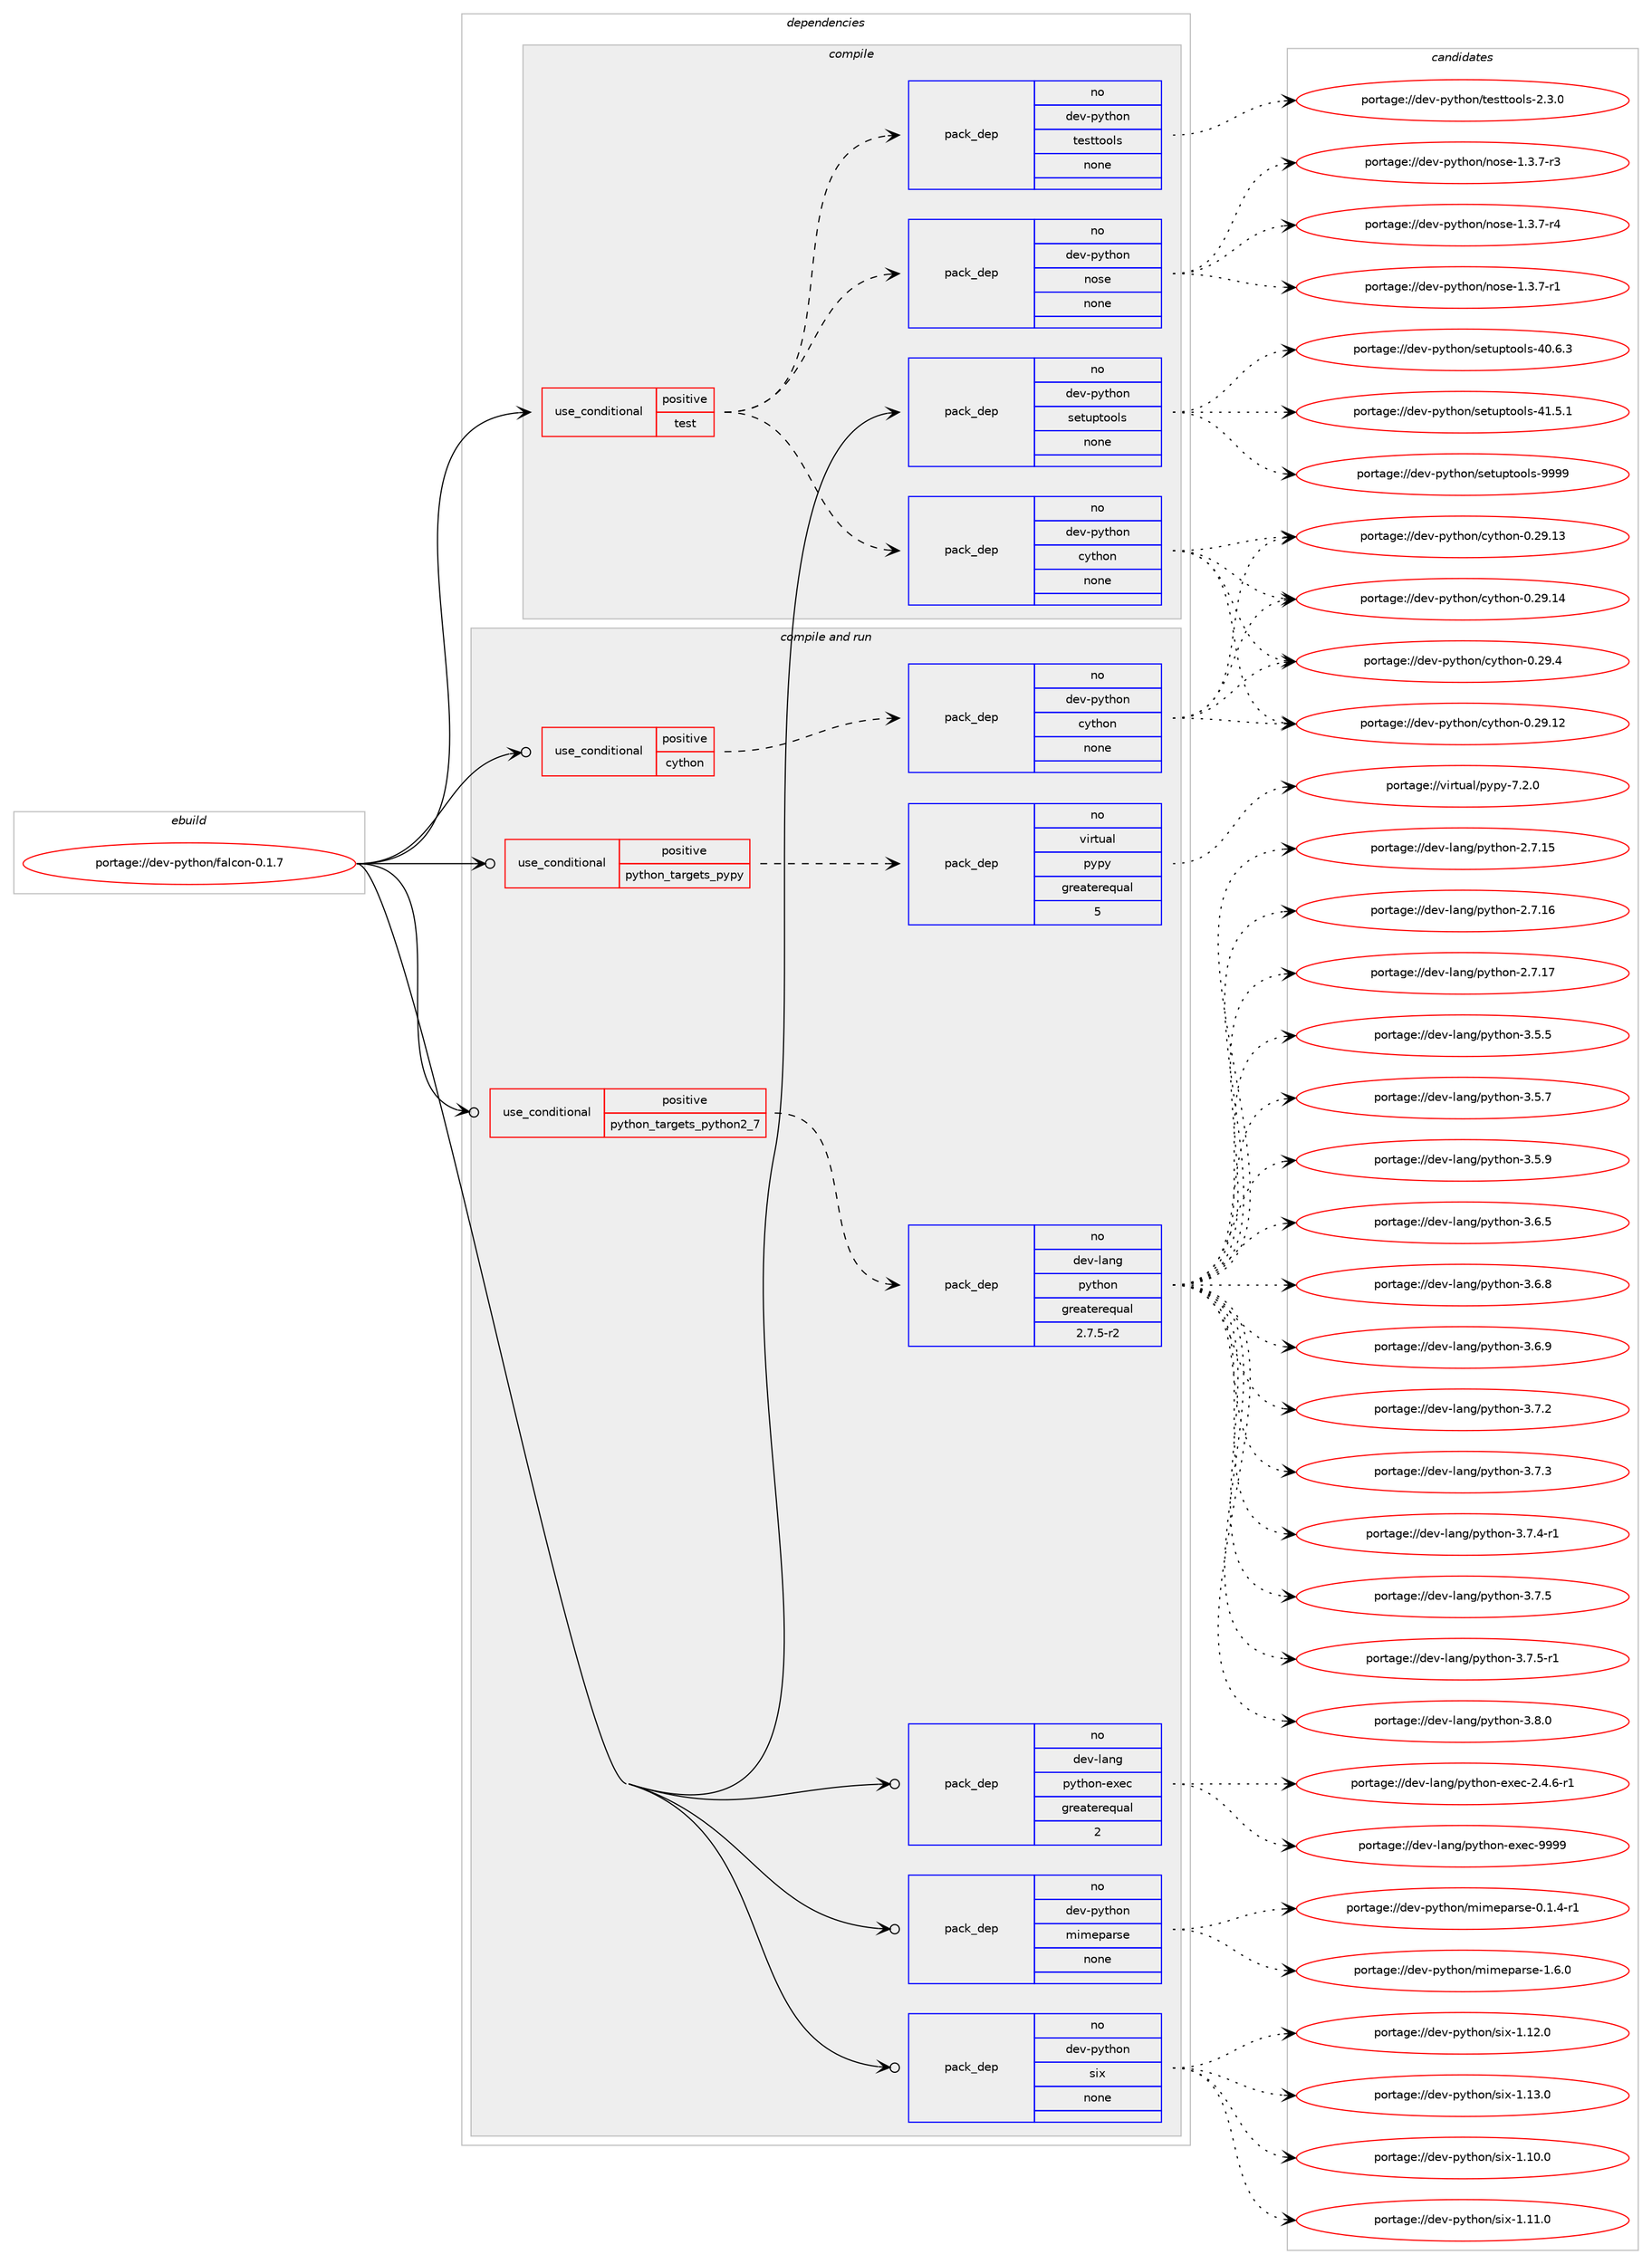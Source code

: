 digraph prolog {

# *************
# Graph options
# *************

newrank=true;
concentrate=true;
compound=true;
graph [rankdir=LR,fontname=Helvetica,fontsize=10,ranksep=1.5];#, ranksep=2.5, nodesep=0.2];
edge  [arrowhead=vee];
node  [fontname=Helvetica,fontsize=10];

# **********
# The ebuild
# **********

subgraph cluster_leftcol {
color=gray;
rank=same;
label=<<i>ebuild</i>>;
id [label="portage://dev-python/falcon-0.1.7", color=red, width=4, href="../dev-python/falcon-0.1.7.svg"];
}

# ****************
# The dependencies
# ****************

subgraph cluster_midcol {
color=gray;
label=<<i>dependencies</i>>;
subgraph cluster_compile {
fillcolor="#eeeeee";
style=filled;
label=<<i>compile</i>>;
subgraph cond28362 {
dependency138583 [label=<<TABLE BORDER="0" CELLBORDER="1" CELLSPACING="0" CELLPADDING="4"><TR><TD ROWSPAN="3" CELLPADDING="10">use_conditional</TD></TR><TR><TD>positive</TD></TR><TR><TD>test</TD></TR></TABLE>>, shape=none, color=red];
subgraph pack106905 {
dependency138584 [label=<<TABLE BORDER="0" CELLBORDER="1" CELLSPACING="0" CELLPADDING="4" WIDTH="220"><TR><TD ROWSPAN="6" CELLPADDING="30">pack_dep</TD></TR><TR><TD WIDTH="110">no</TD></TR><TR><TD>dev-python</TD></TR><TR><TD>cython</TD></TR><TR><TD>none</TD></TR><TR><TD></TD></TR></TABLE>>, shape=none, color=blue];
}
dependency138583:e -> dependency138584:w [weight=20,style="dashed",arrowhead="vee"];
subgraph pack106906 {
dependency138585 [label=<<TABLE BORDER="0" CELLBORDER="1" CELLSPACING="0" CELLPADDING="4" WIDTH="220"><TR><TD ROWSPAN="6" CELLPADDING="30">pack_dep</TD></TR><TR><TD WIDTH="110">no</TD></TR><TR><TD>dev-python</TD></TR><TR><TD>nose</TD></TR><TR><TD>none</TD></TR><TR><TD></TD></TR></TABLE>>, shape=none, color=blue];
}
dependency138583:e -> dependency138585:w [weight=20,style="dashed",arrowhead="vee"];
subgraph pack106907 {
dependency138586 [label=<<TABLE BORDER="0" CELLBORDER="1" CELLSPACING="0" CELLPADDING="4" WIDTH="220"><TR><TD ROWSPAN="6" CELLPADDING="30">pack_dep</TD></TR><TR><TD WIDTH="110">no</TD></TR><TR><TD>dev-python</TD></TR><TR><TD>testtools</TD></TR><TR><TD>none</TD></TR><TR><TD></TD></TR></TABLE>>, shape=none, color=blue];
}
dependency138583:e -> dependency138586:w [weight=20,style="dashed",arrowhead="vee"];
}
id:e -> dependency138583:w [weight=20,style="solid",arrowhead="vee"];
subgraph pack106908 {
dependency138587 [label=<<TABLE BORDER="0" CELLBORDER="1" CELLSPACING="0" CELLPADDING="4" WIDTH="220"><TR><TD ROWSPAN="6" CELLPADDING="30">pack_dep</TD></TR><TR><TD WIDTH="110">no</TD></TR><TR><TD>dev-python</TD></TR><TR><TD>setuptools</TD></TR><TR><TD>none</TD></TR><TR><TD></TD></TR></TABLE>>, shape=none, color=blue];
}
id:e -> dependency138587:w [weight=20,style="solid",arrowhead="vee"];
}
subgraph cluster_compileandrun {
fillcolor="#eeeeee";
style=filled;
label=<<i>compile and run</i>>;
subgraph cond28363 {
dependency138588 [label=<<TABLE BORDER="0" CELLBORDER="1" CELLSPACING="0" CELLPADDING="4"><TR><TD ROWSPAN="3" CELLPADDING="10">use_conditional</TD></TR><TR><TD>positive</TD></TR><TR><TD>cython</TD></TR></TABLE>>, shape=none, color=red];
subgraph pack106909 {
dependency138589 [label=<<TABLE BORDER="0" CELLBORDER="1" CELLSPACING="0" CELLPADDING="4" WIDTH="220"><TR><TD ROWSPAN="6" CELLPADDING="30">pack_dep</TD></TR><TR><TD WIDTH="110">no</TD></TR><TR><TD>dev-python</TD></TR><TR><TD>cython</TD></TR><TR><TD>none</TD></TR><TR><TD></TD></TR></TABLE>>, shape=none, color=blue];
}
dependency138588:e -> dependency138589:w [weight=20,style="dashed",arrowhead="vee"];
}
id:e -> dependency138588:w [weight=20,style="solid",arrowhead="odotvee"];
subgraph cond28364 {
dependency138590 [label=<<TABLE BORDER="0" CELLBORDER="1" CELLSPACING="0" CELLPADDING="4"><TR><TD ROWSPAN="3" CELLPADDING="10">use_conditional</TD></TR><TR><TD>positive</TD></TR><TR><TD>python_targets_pypy</TD></TR></TABLE>>, shape=none, color=red];
subgraph pack106910 {
dependency138591 [label=<<TABLE BORDER="0" CELLBORDER="1" CELLSPACING="0" CELLPADDING="4" WIDTH="220"><TR><TD ROWSPAN="6" CELLPADDING="30">pack_dep</TD></TR><TR><TD WIDTH="110">no</TD></TR><TR><TD>virtual</TD></TR><TR><TD>pypy</TD></TR><TR><TD>greaterequal</TD></TR><TR><TD>5</TD></TR></TABLE>>, shape=none, color=blue];
}
dependency138590:e -> dependency138591:w [weight=20,style="dashed",arrowhead="vee"];
}
id:e -> dependency138590:w [weight=20,style="solid",arrowhead="odotvee"];
subgraph cond28365 {
dependency138592 [label=<<TABLE BORDER="0" CELLBORDER="1" CELLSPACING="0" CELLPADDING="4"><TR><TD ROWSPAN="3" CELLPADDING="10">use_conditional</TD></TR><TR><TD>positive</TD></TR><TR><TD>python_targets_python2_7</TD></TR></TABLE>>, shape=none, color=red];
subgraph pack106911 {
dependency138593 [label=<<TABLE BORDER="0" CELLBORDER="1" CELLSPACING="0" CELLPADDING="4" WIDTH="220"><TR><TD ROWSPAN="6" CELLPADDING="30">pack_dep</TD></TR><TR><TD WIDTH="110">no</TD></TR><TR><TD>dev-lang</TD></TR><TR><TD>python</TD></TR><TR><TD>greaterequal</TD></TR><TR><TD>2.7.5-r2</TD></TR></TABLE>>, shape=none, color=blue];
}
dependency138592:e -> dependency138593:w [weight=20,style="dashed",arrowhead="vee"];
}
id:e -> dependency138592:w [weight=20,style="solid",arrowhead="odotvee"];
subgraph pack106912 {
dependency138594 [label=<<TABLE BORDER="0" CELLBORDER="1" CELLSPACING="0" CELLPADDING="4" WIDTH="220"><TR><TD ROWSPAN="6" CELLPADDING="30">pack_dep</TD></TR><TR><TD WIDTH="110">no</TD></TR><TR><TD>dev-lang</TD></TR><TR><TD>python-exec</TD></TR><TR><TD>greaterequal</TD></TR><TR><TD>2</TD></TR></TABLE>>, shape=none, color=blue];
}
id:e -> dependency138594:w [weight=20,style="solid",arrowhead="odotvee"];
subgraph pack106913 {
dependency138595 [label=<<TABLE BORDER="0" CELLBORDER="1" CELLSPACING="0" CELLPADDING="4" WIDTH="220"><TR><TD ROWSPAN="6" CELLPADDING="30">pack_dep</TD></TR><TR><TD WIDTH="110">no</TD></TR><TR><TD>dev-python</TD></TR><TR><TD>mimeparse</TD></TR><TR><TD>none</TD></TR><TR><TD></TD></TR></TABLE>>, shape=none, color=blue];
}
id:e -> dependency138595:w [weight=20,style="solid",arrowhead="odotvee"];
subgraph pack106914 {
dependency138596 [label=<<TABLE BORDER="0" CELLBORDER="1" CELLSPACING="0" CELLPADDING="4" WIDTH="220"><TR><TD ROWSPAN="6" CELLPADDING="30">pack_dep</TD></TR><TR><TD WIDTH="110">no</TD></TR><TR><TD>dev-python</TD></TR><TR><TD>six</TD></TR><TR><TD>none</TD></TR><TR><TD></TD></TR></TABLE>>, shape=none, color=blue];
}
id:e -> dependency138596:w [weight=20,style="solid",arrowhead="odotvee"];
}
subgraph cluster_run {
fillcolor="#eeeeee";
style=filled;
label=<<i>run</i>>;
}
}

# **************
# The candidates
# **************

subgraph cluster_choices {
rank=same;
color=gray;
label=<<i>candidates</i>>;

subgraph choice106905 {
color=black;
nodesep=1;
choiceportage1001011184511212111610411111047991211161041111104548465057464950 [label="portage://dev-python/cython-0.29.12", color=red, width=4,href="../dev-python/cython-0.29.12.svg"];
choiceportage1001011184511212111610411111047991211161041111104548465057464951 [label="portage://dev-python/cython-0.29.13", color=red, width=4,href="../dev-python/cython-0.29.13.svg"];
choiceportage1001011184511212111610411111047991211161041111104548465057464952 [label="portage://dev-python/cython-0.29.14", color=red, width=4,href="../dev-python/cython-0.29.14.svg"];
choiceportage10010111845112121116104111110479912111610411111045484650574652 [label="portage://dev-python/cython-0.29.4", color=red, width=4,href="../dev-python/cython-0.29.4.svg"];
dependency138584:e -> choiceportage1001011184511212111610411111047991211161041111104548465057464950:w [style=dotted,weight="100"];
dependency138584:e -> choiceportage1001011184511212111610411111047991211161041111104548465057464951:w [style=dotted,weight="100"];
dependency138584:e -> choiceportage1001011184511212111610411111047991211161041111104548465057464952:w [style=dotted,weight="100"];
dependency138584:e -> choiceportage10010111845112121116104111110479912111610411111045484650574652:w [style=dotted,weight="100"];
}
subgraph choice106906 {
color=black;
nodesep=1;
choiceportage10010111845112121116104111110471101111151014549465146554511449 [label="portage://dev-python/nose-1.3.7-r1", color=red, width=4,href="../dev-python/nose-1.3.7-r1.svg"];
choiceportage10010111845112121116104111110471101111151014549465146554511451 [label="portage://dev-python/nose-1.3.7-r3", color=red, width=4,href="../dev-python/nose-1.3.7-r3.svg"];
choiceportage10010111845112121116104111110471101111151014549465146554511452 [label="portage://dev-python/nose-1.3.7-r4", color=red, width=4,href="../dev-python/nose-1.3.7-r4.svg"];
dependency138585:e -> choiceportage10010111845112121116104111110471101111151014549465146554511449:w [style=dotted,weight="100"];
dependency138585:e -> choiceportage10010111845112121116104111110471101111151014549465146554511451:w [style=dotted,weight="100"];
dependency138585:e -> choiceportage10010111845112121116104111110471101111151014549465146554511452:w [style=dotted,weight="100"];
}
subgraph choice106907 {
color=black;
nodesep=1;
choiceportage1001011184511212111610411111047116101115116116111111108115455046514648 [label="portage://dev-python/testtools-2.3.0", color=red, width=4,href="../dev-python/testtools-2.3.0.svg"];
dependency138586:e -> choiceportage1001011184511212111610411111047116101115116116111111108115455046514648:w [style=dotted,weight="100"];
}
subgraph choice106908 {
color=black;
nodesep=1;
choiceportage100101118451121211161041111104711510111611711211611111110811545524846544651 [label="portage://dev-python/setuptools-40.6.3", color=red, width=4,href="../dev-python/setuptools-40.6.3.svg"];
choiceportage100101118451121211161041111104711510111611711211611111110811545524946534649 [label="portage://dev-python/setuptools-41.5.1", color=red, width=4,href="../dev-python/setuptools-41.5.1.svg"];
choiceportage10010111845112121116104111110471151011161171121161111111081154557575757 [label="portage://dev-python/setuptools-9999", color=red, width=4,href="../dev-python/setuptools-9999.svg"];
dependency138587:e -> choiceportage100101118451121211161041111104711510111611711211611111110811545524846544651:w [style=dotted,weight="100"];
dependency138587:e -> choiceportage100101118451121211161041111104711510111611711211611111110811545524946534649:w [style=dotted,weight="100"];
dependency138587:e -> choiceportage10010111845112121116104111110471151011161171121161111111081154557575757:w [style=dotted,weight="100"];
}
subgraph choice106909 {
color=black;
nodesep=1;
choiceportage1001011184511212111610411111047991211161041111104548465057464950 [label="portage://dev-python/cython-0.29.12", color=red, width=4,href="../dev-python/cython-0.29.12.svg"];
choiceportage1001011184511212111610411111047991211161041111104548465057464951 [label="portage://dev-python/cython-0.29.13", color=red, width=4,href="../dev-python/cython-0.29.13.svg"];
choiceportage1001011184511212111610411111047991211161041111104548465057464952 [label="portage://dev-python/cython-0.29.14", color=red, width=4,href="../dev-python/cython-0.29.14.svg"];
choiceportage10010111845112121116104111110479912111610411111045484650574652 [label="portage://dev-python/cython-0.29.4", color=red, width=4,href="../dev-python/cython-0.29.4.svg"];
dependency138589:e -> choiceportage1001011184511212111610411111047991211161041111104548465057464950:w [style=dotted,weight="100"];
dependency138589:e -> choiceportage1001011184511212111610411111047991211161041111104548465057464951:w [style=dotted,weight="100"];
dependency138589:e -> choiceportage1001011184511212111610411111047991211161041111104548465057464952:w [style=dotted,weight="100"];
dependency138589:e -> choiceportage10010111845112121116104111110479912111610411111045484650574652:w [style=dotted,weight="100"];
}
subgraph choice106910 {
color=black;
nodesep=1;
choiceportage1181051141161179710847112121112121455546504648 [label="portage://virtual/pypy-7.2.0", color=red, width=4,href="../virtual/pypy-7.2.0.svg"];
dependency138591:e -> choiceportage1181051141161179710847112121112121455546504648:w [style=dotted,weight="100"];
}
subgraph choice106911 {
color=black;
nodesep=1;
choiceportage10010111845108971101034711212111610411111045504655464953 [label="portage://dev-lang/python-2.7.15", color=red, width=4,href="../dev-lang/python-2.7.15.svg"];
choiceportage10010111845108971101034711212111610411111045504655464954 [label="portage://dev-lang/python-2.7.16", color=red, width=4,href="../dev-lang/python-2.7.16.svg"];
choiceportage10010111845108971101034711212111610411111045504655464955 [label="portage://dev-lang/python-2.7.17", color=red, width=4,href="../dev-lang/python-2.7.17.svg"];
choiceportage100101118451089711010347112121116104111110455146534653 [label="portage://dev-lang/python-3.5.5", color=red, width=4,href="../dev-lang/python-3.5.5.svg"];
choiceportage100101118451089711010347112121116104111110455146534655 [label="portage://dev-lang/python-3.5.7", color=red, width=4,href="../dev-lang/python-3.5.7.svg"];
choiceportage100101118451089711010347112121116104111110455146534657 [label="portage://dev-lang/python-3.5.9", color=red, width=4,href="../dev-lang/python-3.5.9.svg"];
choiceportage100101118451089711010347112121116104111110455146544653 [label="portage://dev-lang/python-3.6.5", color=red, width=4,href="../dev-lang/python-3.6.5.svg"];
choiceportage100101118451089711010347112121116104111110455146544656 [label="portage://dev-lang/python-3.6.8", color=red, width=4,href="../dev-lang/python-3.6.8.svg"];
choiceportage100101118451089711010347112121116104111110455146544657 [label="portage://dev-lang/python-3.6.9", color=red, width=4,href="../dev-lang/python-3.6.9.svg"];
choiceportage100101118451089711010347112121116104111110455146554650 [label="portage://dev-lang/python-3.7.2", color=red, width=4,href="../dev-lang/python-3.7.2.svg"];
choiceportage100101118451089711010347112121116104111110455146554651 [label="portage://dev-lang/python-3.7.3", color=red, width=4,href="../dev-lang/python-3.7.3.svg"];
choiceportage1001011184510897110103471121211161041111104551465546524511449 [label="portage://dev-lang/python-3.7.4-r1", color=red, width=4,href="../dev-lang/python-3.7.4-r1.svg"];
choiceportage100101118451089711010347112121116104111110455146554653 [label="portage://dev-lang/python-3.7.5", color=red, width=4,href="../dev-lang/python-3.7.5.svg"];
choiceportage1001011184510897110103471121211161041111104551465546534511449 [label="portage://dev-lang/python-3.7.5-r1", color=red, width=4,href="../dev-lang/python-3.7.5-r1.svg"];
choiceportage100101118451089711010347112121116104111110455146564648 [label="portage://dev-lang/python-3.8.0", color=red, width=4,href="../dev-lang/python-3.8.0.svg"];
dependency138593:e -> choiceportage10010111845108971101034711212111610411111045504655464953:w [style=dotted,weight="100"];
dependency138593:e -> choiceportage10010111845108971101034711212111610411111045504655464954:w [style=dotted,weight="100"];
dependency138593:e -> choiceportage10010111845108971101034711212111610411111045504655464955:w [style=dotted,weight="100"];
dependency138593:e -> choiceportage100101118451089711010347112121116104111110455146534653:w [style=dotted,weight="100"];
dependency138593:e -> choiceportage100101118451089711010347112121116104111110455146534655:w [style=dotted,weight="100"];
dependency138593:e -> choiceportage100101118451089711010347112121116104111110455146534657:w [style=dotted,weight="100"];
dependency138593:e -> choiceportage100101118451089711010347112121116104111110455146544653:w [style=dotted,weight="100"];
dependency138593:e -> choiceportage100101118451089711010347112121116104111110455146544656:w [style=dotted,weight="100"];
dependency138593:e -> choiceportage100101118451089711010347112121116104111110455146544657:w [style=dotted,weight="100"];
dependency138593:e -> choiceportage100101118451089711010347112121116104111110455146554650:w [style=dotted,weight="100"];
dependency138593:e -> choiceportage100101118451089711010347112121116104111110455146554651:w [style=dotted,weight="100"];
dependency138593:e -> choiceportage1001011184510897110103471121211161041111104551465546524511449:w [style=dotted,weight="100"];
dependency138593:e -> choiceportage100101118451089711010347112121116104111110455146554653:w [style=dotted,weight="100"];
dependency138593:e -> choiceportage1001011184510897110103471121211161041111104551465546534511449:w [style=dotted,weight="100"];
dependency138593:e -> choiceportage100101118451089711010347112121116104111110455146564648:w [style=dotted,weight="100"];
}
subgraph choice106912 {
color=black;
nodesep=1;
choiceportage10010111845108971101034711212111610411111045101120101994550465246544511449 [label="portage://dev-lang/python-exec-2.4.6-r1", color=red, width=4,href="../dev-lang/python-exec-2.4.6-r1.svg"];
choiceportage10010111845108971101034711212111610411111045101120101994557575757 [label="portage://dev-lang/python-exec-9999", color=red, width=4,href="../dev-lang/python-exec-9999.svg"];
dependency138594:e -> choiceportage10010111845108971101034711212111610411111045101120101994550465246544511449:w [style=dotted,weight="100"];
dependency138594:e -> choiceportage10010111845108971101034711212111610411111045101120101994557575757:w [style=dotted,weight="100"];
}
subgraph choice106913 {
color=black;
nodesep=1;
choiceportage1001011184511212111610411111047109105109101112971141151014548464946524511449 [label="portage://dev-python/mimeparse-0.1.4-r1", color=red, width=4,href="../dev-python/mimeparse-0.1.4-r1.svg"];
choiceportage100101118451121211161041111104710910510910111297114115101454946544648 [label="portage://dev-python/mimeparse-1.6.0", color=red, width=4,href="../dev-python/mimeparse-1.6.0.svg"];
dependency138595:e -> choiceportage1001011184511212111610411111047109105109101112971141151014548464946524511449:w [style=dotted,weight="100"];
dependency138595:e -> choiceportage100101118451121211161041111104710910510910111297114115101454946544648:w [style=dotted,weight="100"];
}
subgraph choice106914 {
color=black;
nodesep=1;
choiceportage100101118451121211161041111104711510512045494649484648 [label="portage://dev-python/six-1.10.0", color=red, width=4,href="../dev-python/six-1.10.0.svg"];
choiceportage100101118451121211161041111104711510512045494649494648 [label="portage://dev-python/six-1.11.0", color=red, width=4,href="../dev-python/six-1.11.0.svg"];
choiceportage100101118451121211161041111104711510512045494649504648 [label="portage://dev-python/six-1.12.0", color=red, width=4,href="../dev-python/six-1.12.0.svg"];
choiceportage100101118451121211161041111104711510512045494649514648 [label="portage://dev-python/six-1.13.0", color=red, width=4,href="../dev-python/six-1.13.0.svg"];
dependency138596:e -> choiceportage100101118451121211161041111104711510512045494649484648:w [style=dotted,weight="100"];
dependency138596:e -> choiceportage100101118451121211161041111104711510512045494649494648:w [style=dotted,weight="100"];
dependency138596:e -> choiceportage100101118451121211161041111104711510512045494649504648:w [style=dotted,weight="100"];
dependency138596:e -> choiceportage100101118451121211161041111104711510512045494649514648:w [style=dotted,weight="100"];
}
}

}
